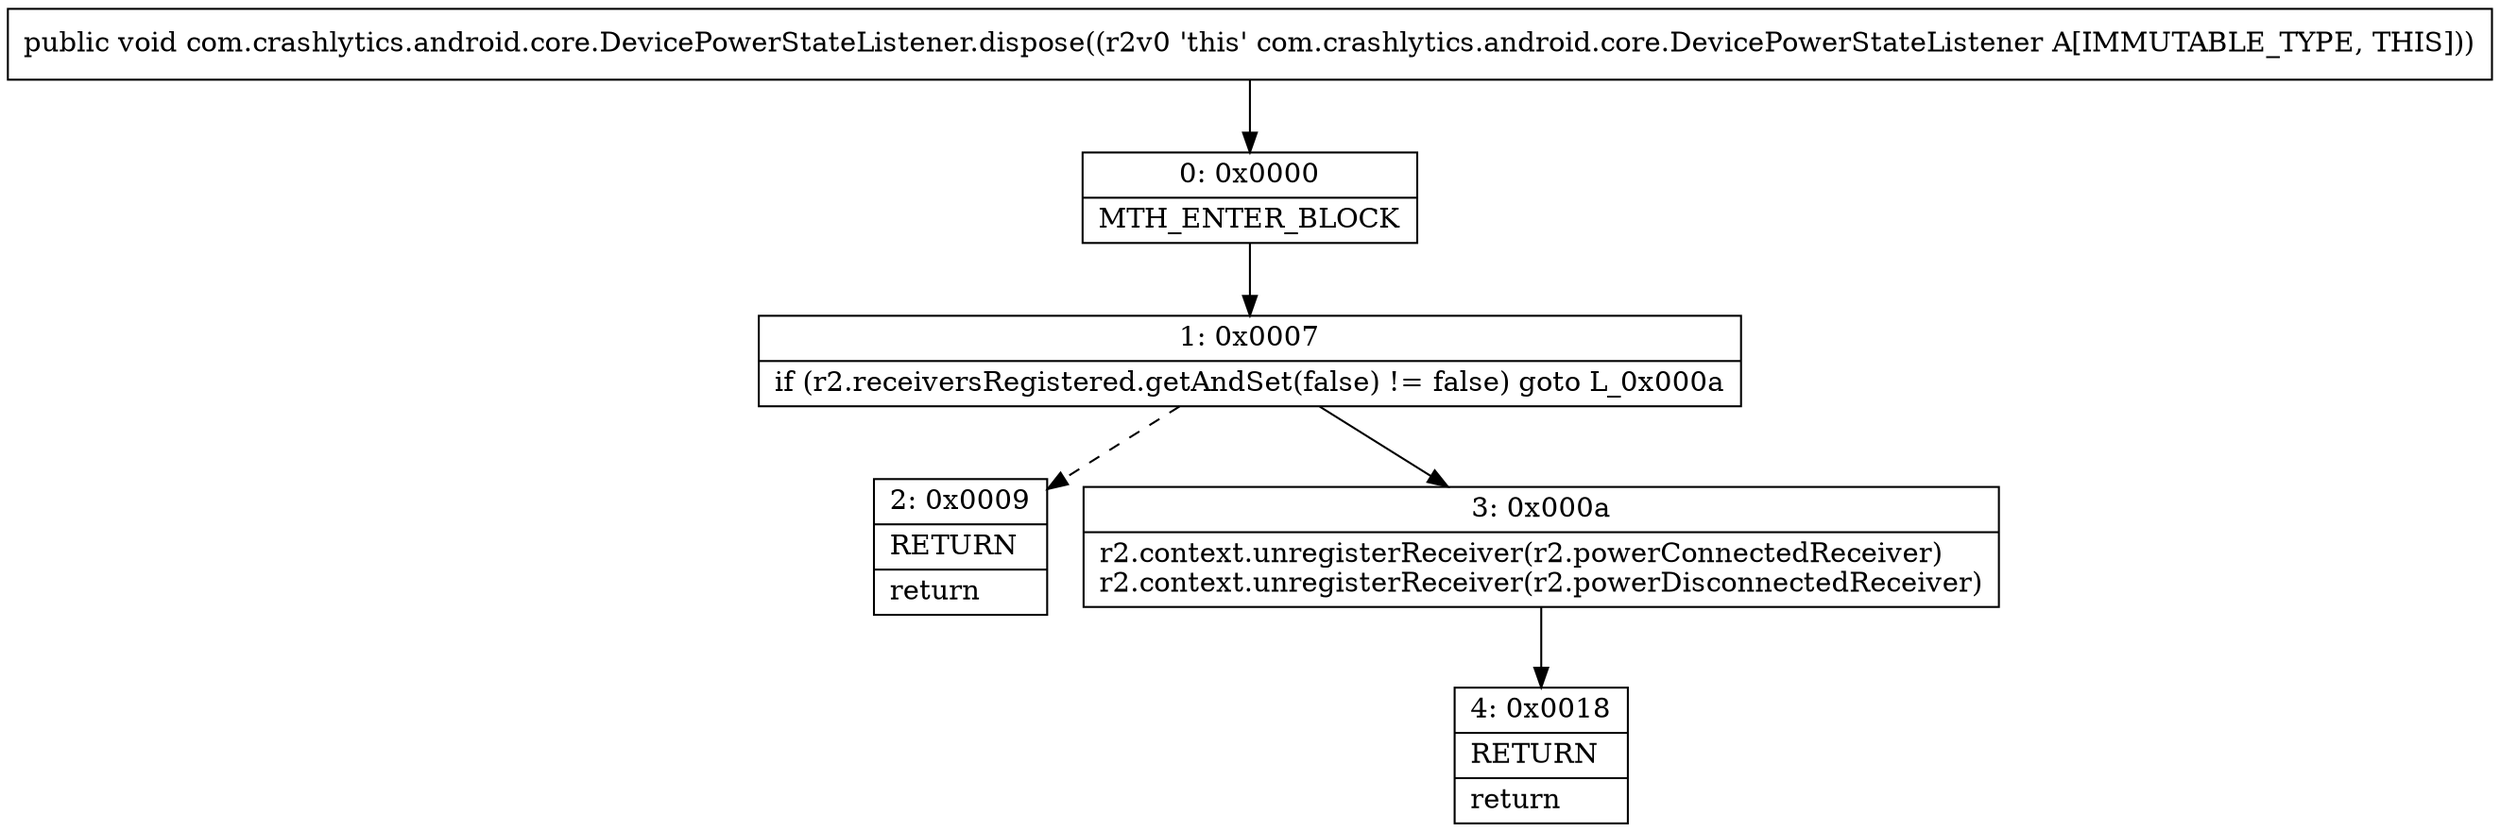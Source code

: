 digraph "CFG forcom.crashlytics.android.core.DevicePowerStateListener.dispose()V" {
Node_0 [shape=record,label="{0\:\ 0x0000|MTH_ENTER_BLOCK\l}"];
Node_1 [shape=record,label="{1\:\ 0x0007|if (r2.receiversRegistered.getAndSet(false) != false) goto L_0x000a\l}"];
Node_2 [shape=record,label="{2\:\ 0x0009|RETURN\l|return\l}"];
Node_3 [shape=record,label="{3\:\ 0x000a|r2.context.unregisterReceiver(r2.powerConnectedReceiver)\lr2.context.unregisterReceiver(r2.powerDisconnectedReceiver)\l}"];
Node_4 [shape=record,label="{4\:\ 0x0018|RETURN\l|return\l}"];
MethodNode[shape=record,label="{public void com.crashlytics.android.core.DevicePowerStateListener.dispose((r2v0 'this' com.crashlytics.android.core.DevicePowerStateListener A[IMMUTABLE_TYPE, THIS])) }"];
MethodNode -> Node_0;
Node_0 -> Node_1;
Node_1 -> Node_2[style=dashed];
Node_1 -> Node_3;
Node_3 -> Node_4;
}


